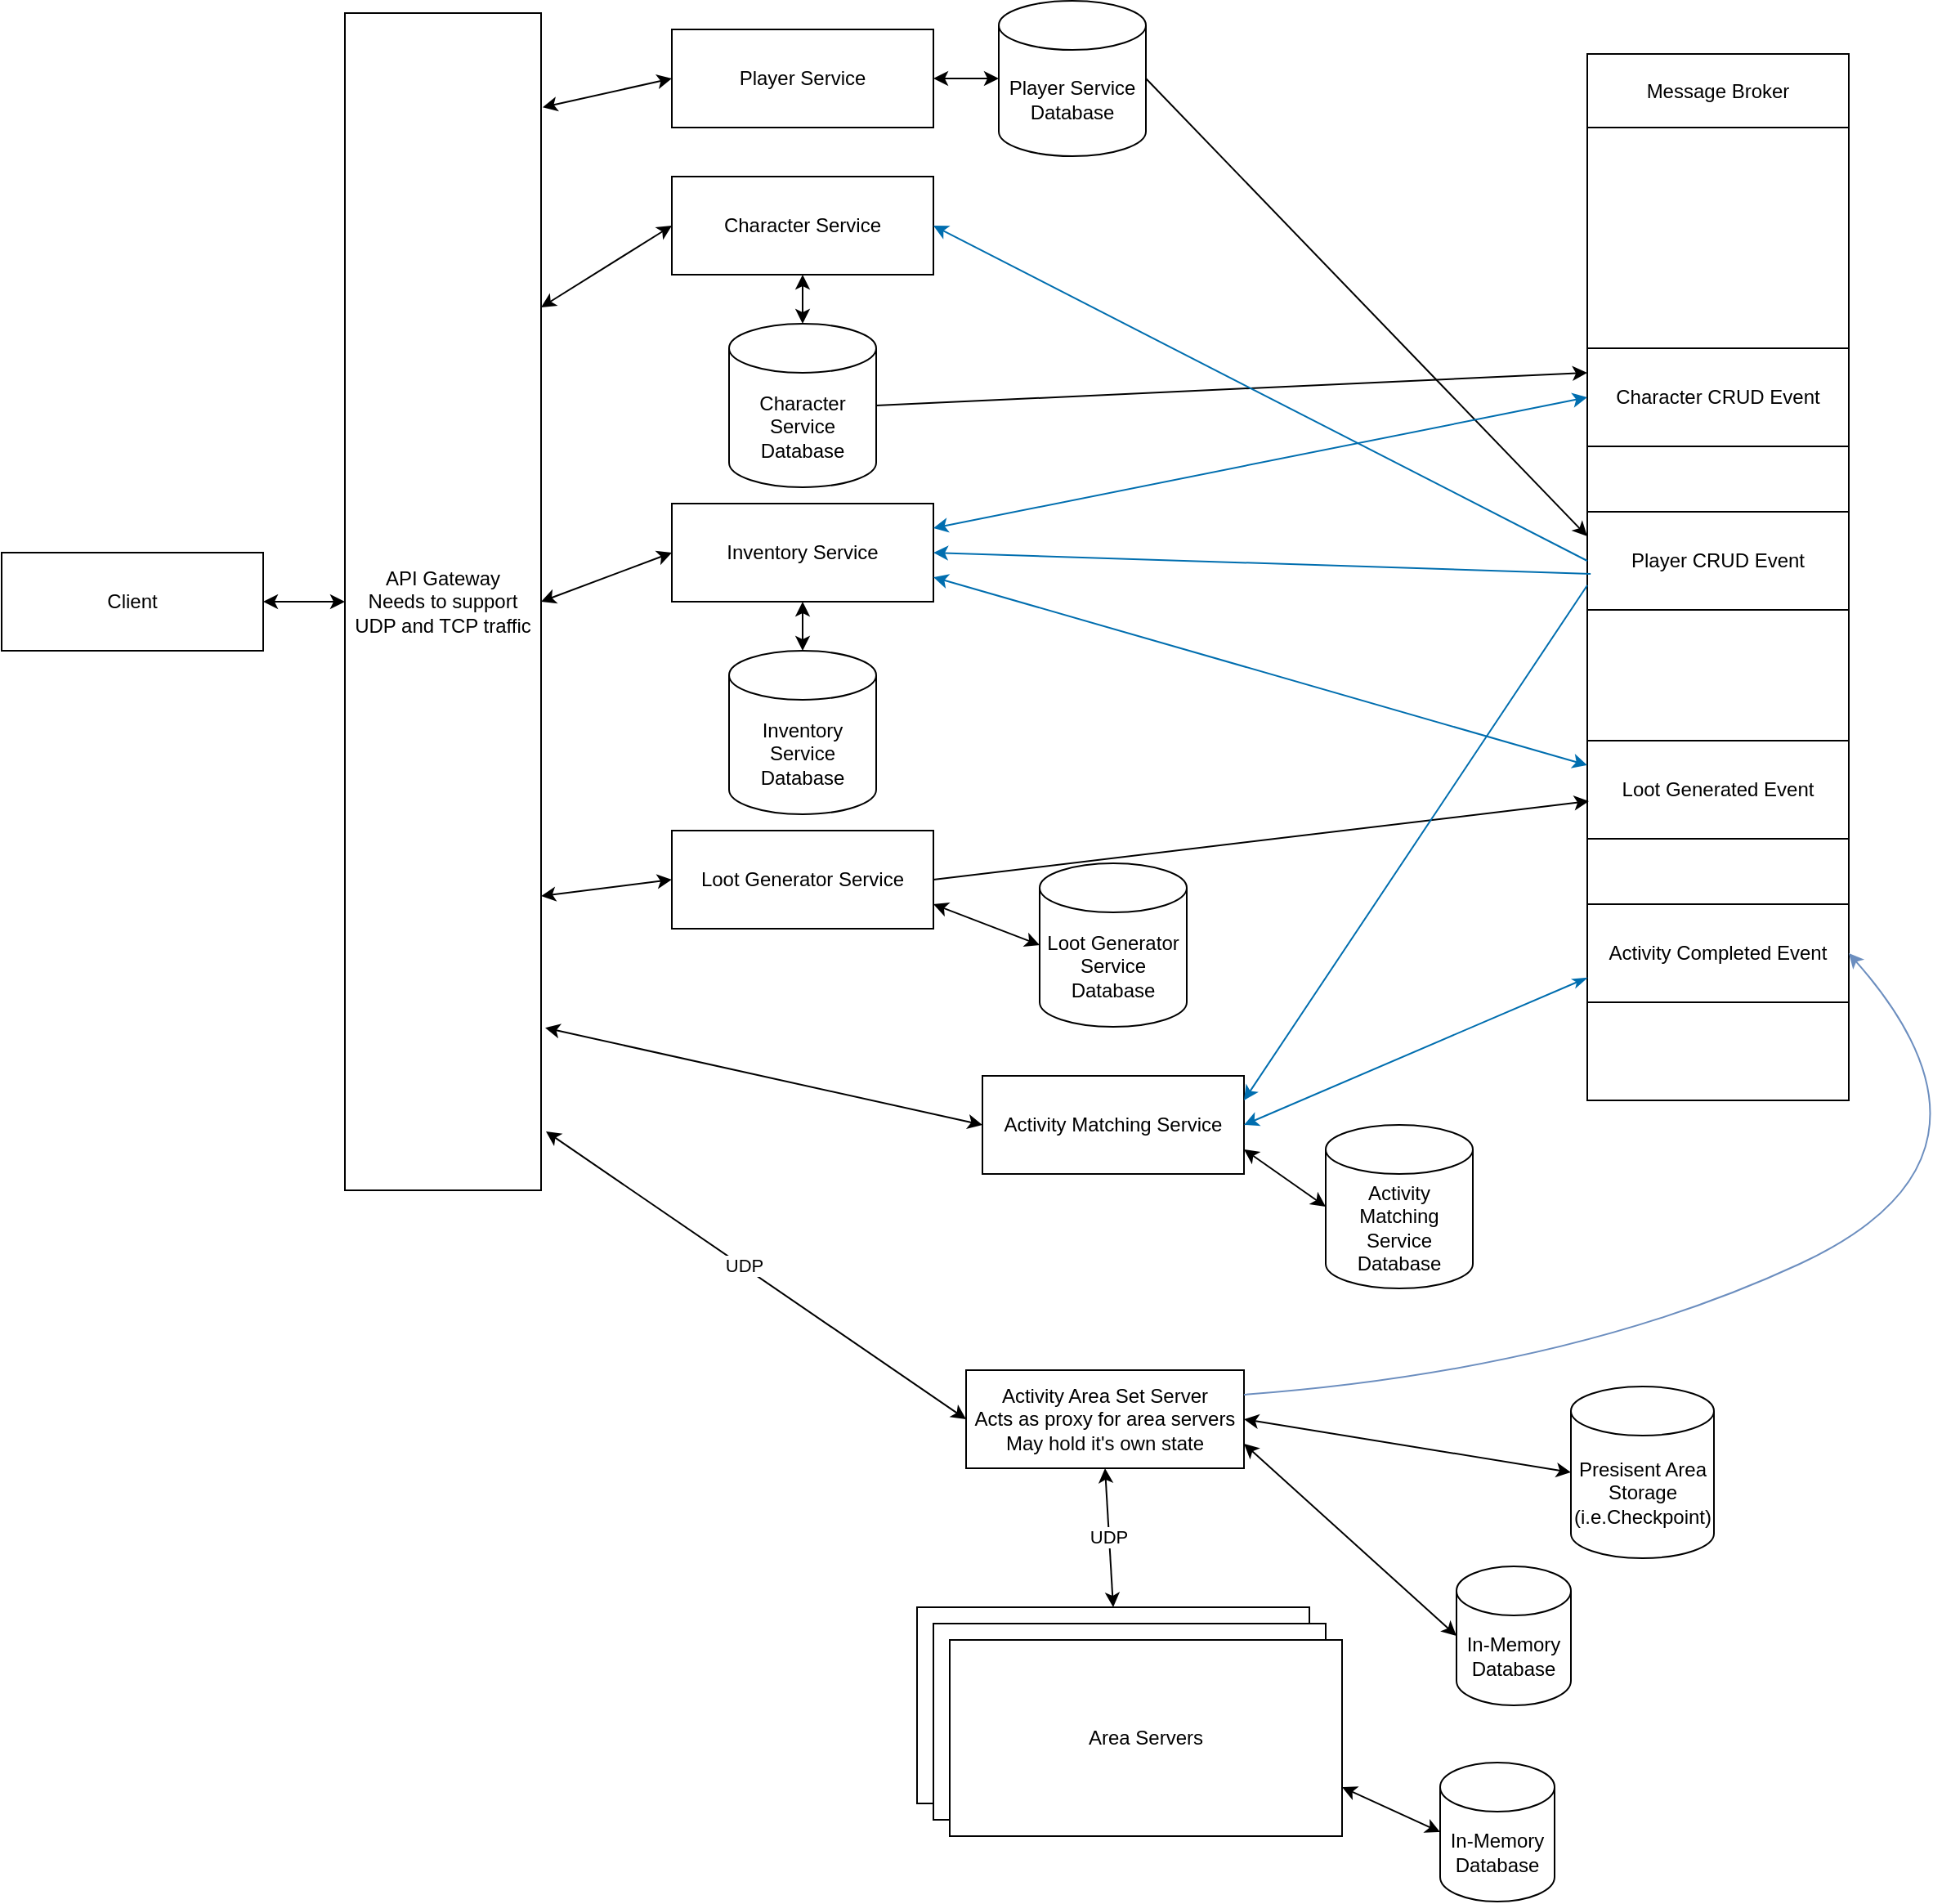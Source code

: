 <mxfile version="24.4.4" type="onedrive">
  <diagram name="Page-1" id="OgfHf2jxD97-w3ylPHJV">
    <mxGraphModel grid="1" page="1" gridSize="10" guides="1" tooltips="1" connect="1" arrows="1" fold="1" pageScale="1" pageWidth="3300" pageHeight="4681" math="0" shadow="0">
      <root>
        <mxCell id="0" />
        <mxCell id="1" parent="0" />
        <mxCell id="36LfEnHS7vdPm_WztUGy-60" value="" style="group" connectable="0" vertex="1" parent="1">
          <mxGeometry x="1080" y="385" width="160" height="655" as="geometry" />
        </mxCell>
        <mxCell id="36LfEnHS7vdPm_WztUGy-59" value="" style="rounded=0;whiteSpace=wrap;html=1;" vertex="1" parent="36LfEnHS7vdPm_WztUGy-60">
          <mxGeometry width="160" height="640" as="geometry" />
        </mxCell>
        <mxCell id="36LfEnHS7vdPm_WztUGy-35" value="Message Broker" style="rounded=0;whiteSpace=wrap;html=1;" vertex="1" parent="36LfEnHS7vdPm_WztUGy-60">
          <mxGeometry width="160" height="45" as="geometry" />
        </mxCell>
        <mxCell id="36LfEnHS7vdPm_WztUGy-40" value="Activity Completed Event" style="rounded=0;whiteSpace=wrap;html=1;" vertex="1" parent="36LfEnHS7vdPm_WztUGy-60">
          <mxGeometry y="520" width="160" height="60" as="geometry" />
        </mxCell>
        <mxCell id="36LfEnHS7vdPm_WztUGy-39" value="Loot Generated Event" style="rounded=0;whiteSpace=wrap;html=1;" vertex="1" parent="36LfEnHS7vdPm_WztUGy-60">
          <mxGeometry y="420" width="160" height="60" as="geometry" />
        </mxCell>
        <mxCell id="36LfEnHS7vdPm_WztUGy-37" value="Character CRUD Event" style="rounded=0;whiteSpace=wrap;html=1;" vertex="1" parent="36LfEnHS7vdPm_WztUGy-60">
          <mxGeometry y="180" width="160" height="60" as="geometry" />
        </mxCell>
        <mxCell id="36LfEnHS7vdPm_WztUGy-36" value="Player CRUD Event" style="rounded=0;whiteSpace=wrap;html=1;" vertex="1" parent="36LfEnHS7vdPm_WztUGy-60">
          <mxGeometry y="280" width="160" height="60" as="geometry" />
        </mxCell>
        <mxCell id="36LfEnHS7vdPm_WztUGy-2" value="&lt;div&gt;API Gateway&lt;br&gt;&lt;/div&gt;Needs to support UDP and TCP traffic" style="rounded=0;whiteSpace=wrap;html=1;" vertex="1" parent="1">
          <mxGeometry x="320" y="360" width="120" height="720" as="geometry" />
        </mxCell>
        <mxCell id="36LfEnHS7vdPm_WztUGy-3" value="" style="endArrow=classic;startArrow=classic;html=1;rounded=0;entryX=0;entryY=0.5;entryDx=0;entryDy=0;exitX=1;exitY=0.5;exitDx=0;exitDy=0;" edge="1" parent="1" source="36LfEnHS7vdPm_WztUGy-10" target="36LfEnHS7vdPm_WztUGy-2">
          <mxGeometry width="50" height="50" relative="1" as="geometry">
            <mxPoint x="180" y="720" as="sourcePoint" />
            <mxPoint x="220" y="650" as="targetPoint" />
          </mxGeometry>
        </mxCell>
        <mxCell id="36LfEnHS7vdPm_WztUGy-4" value="&lt;div&gt;Player Service&lt;/div&gt;" style="rounded=0;whiteSpace=wrap;html=1;" vertex="1" parent="1">
          <mxGeometry x="520" y="370" width="160" height="60" as="geometry" />
        </mxCell>
        <mxCell id="36LfEnHS7vdPm_WztUGy-5" value="Loot Generator Service" style="rounded=0;whiteSpace=wrap;html=1;" vertex="1" parent="1">
          <mxGeometry x="520" y="860" width="160" height="60" as="geometry" />
        </mxCell>
        <mxCell id="36LfEnHS7vdPm_WztUGy-6" value="&lt;div&gt;Character Service&lt;/div&gt;" style="rounded=0;whiteSpace=wrap;html=1;" vertex="1" parent="1">
          <mxGeometry x="520" y="460" width="160" height="60" as="geometry" />
        </mxCell>
        <mxCell id="36LfEnHS7vdPm_WztUGy-8" value="Activity Matching Service" style="rounded=0;whiteSpace=wrap;html=1;" vertex="1" parent="1">
          <mxGeometry x="710" y="1010" width="160" height="60" as="geometry" />
        </mxCell>
        <mxCell id="36LfEnHS7vdPm_WztUGy-9" value="Inventory Service" style="rounded=0;whiteSpace=wrap;html=1;" vertex="1" parent="1">
          <mxGeometry x="520" y="660" width="160" height="60" as="geometry" />
        </mxCell>
        <mxCell id="36LfEnHS7vdPm_WztUGy-10" value="&lt;div&gt;Client&lt;/div&gt;" style="rounded=0;whiteSpace=wrap;html=1;" vertex="1" parent="1">
          <mxGeometry x="110" y="690" width="160" height="60" as="geometry" />
        </mxCell>
        <mxCell id="36LfEnHS7vdPm_WztUGy-11" value="Player Service Database" style="shape=cylinder3;whiteSpace=wrap;html=1;boundedLbl=1;backgroundOutline=1;size=15;" vertex="1" parent="1">
          <mxGeometry x="720" y="352.5" width="90" height="95" as="geometry" />
        </mxCell>
        <mxCell id="36LfEnHS7vdPm_WztUGy-12" value="" style="endArrow=classic;startArrow=classic;html=1;rounded=0;exitX=1;exitY=0.5;exitDx=0;exitDy=0;entryX=0;entryY=0.5;entryDx=0;entryDy=0;entryPerimeter=0;" edge="1" parent="1" source="36LfEnHS7vdPm_WztUGy-4" target="36LfEnHS7vdPm_WztUGy-11">
          <mxGeometry width="50" height="50" relative="1" as="geometry">
            <mxPoint x="630" y="705" as="sourcePoint" />
            <mxPoint x="680" y="655" as="targetPoint" />
          </mxGeometry>
        </mxCell>
        <mxCell id="36LfEnHS7vdPm_WztUGy-15" value="" style="endArrow=classic;startArrow=classic;html=1;rounded=0;exitX=1.008;exitY=0.08;exitDx=0;exitDy=0;entryX=0;entryY=0.5;entryDx=0;entryDy=0;exitPerimeter=0;" edge="1" parent="1" source="36LfEnHS7vdPm_WztUGy-2" target="36LfEnHS7vdPm_WztUGy-4">
          <mxGeometry width="50" height="50" relative="1" as="geometry">
            <mxPoint x="630" y="680" as="sourcePoint" />
            <mxPoint x="680" y="630" as="targetPoint" />
          </mxGeometry>
        </mxCell>
        <mxCell id="36LfEnHS7vdPm_WztUGy-17" value="Character Service Database" style="shape=cylinder3;whiteSpace=wrap;html=1;boundedLbl=1;backgroundOutline=1;size=15;" vertex="1" parent="1">
          <mxGeometry x="555" y="550" width="90" height="100" as="geometry" />
        </mxCell>
        <mxCell id="36LfEnHS7vdPm_WztUGy-18" value="" style="endArrow=classic;startArrow=classic;html=1;rounded=0;exitX=0.5;exitY=1;exitDx=0;exitDy=0;entryX=0.5;entryY=0;entryDx=0;entryDy=0;entryPerimeter=0;" edge="1" parent="1" source="36LfEnHS7vdPm_WztUGy-6" target="36LfEnHS7vdPm_WztUGy-17">
          <mxGeometry width="50" height="50" relative="1" as="geometry">
            <mxPoint x="680" y="575" as="sourcePoint" />
            <mxPoint x="680" y="785" as="targetPoint" />
          </mxGeometry>
        </mxCell>
        <mxCell id="36LfEnHS7vdPm_WztUGy-19" value="" style="endArrow=classic;startArrow=classic;html=1;rounded=0;exitX=1;exitY=0.25;exitDx=0;exitDy=0;entryX=0;entryY=0.5;entryDx=0;entryDy=0;" edge="1" parent="1" source="36LfEnHS7vdPm_WztUGy-2" target="36LfEnHS7vdPm_WztUGy-6">
          <mxGeometry width="50" height="50" relative="1" as="geometry">
            <mxPoint x="700" y="690" as="sourcePoint" />
            <mxPoint x="750" y="640" as="targetPoint" />
          </mxGeometry>
        </mxCell>
        <mxCell id="36LfEnHS7vdPm_WztUGy-26" value="Inventory Service Database" style="shape=cylinder3;whiteSpace=wrap;html=1;boundedLbl=1;backgroundOutline=1;size=15;" vertex="1" parent="1">
          <mxGeometry x="555" y="750" width="90" height="100" as="geometry" />
        </mxCell>
        <mxCell id="36LfEnHS7vdPm_WztUGy-27" value="" style="endArrow=classic;startArrow=classic;html=1;rounded=0;exitX=0.5;exitY=1;exitDx=0;exitDy=0;entryX=0.5;entryY=0;entryDx=0;entryDy=0;entryPerimeter=0;" edge="1" parent="1" source="36LfEnHS7vdPm_WztUGy-9" target="36LfEnHS7vdPm_WztUGy-26">
          <mxGeometry width="50" height="50" relative="1" as="geometry">
            <mxPoint x="680" y="705" as="sourcePoint" />
            <mxPoint x="680" y="915" as="targetPoint" />
          </mxGeometry>
        </mxCell>
        <mxCell id="36LfEnHS7vdPm_WztUGy-28" value="Loot Generator Service Database" style="shape=cylinder3;whiteSpace=wrap;html=1;boundedLbl=1;backgroundOutline=1;size=15;" vertex="1" parent="1">
          <mxGeometry x="745" y="880" width="90" height="100" as="geometry" />
        </mxCell>
        <mxCell id="36LfEnHS7vdPm_WztUGy-29" value="" style="endArrow=classic;startArrow=classic;html=1;rounded=0;exitX=1;exitY=0.75;exitDx=0;exitDy=0;entryX=0;entryY=0.5;entryDx=0;entryDy=0;entryPerimeter=0;" edge="1" parent="1" source="36LfEnHS7vdPm_WztUGy-5" target="36LfEnHS7vdPm_WztUGy-28">
          <mxGeometry width="50" height="50" relative="1" as="geometry">
            <mxPoint x="680" y="835" as="sourcePoint" />
            <mxPoint x="680" y="1045" as="targetPoint" />
          </mxGeometry>
        </mxCell>
        <mxCell id="36LfEnHS7vdPm_WztUGy-30" value="Activity Matching Service Database" style="shape=cylinder3;whiteSpace=wrap;html=1;boundedLbl=1;backgroundOutline=1;size=15;" vertex="1" parent="1">
          <mxGeometry x="920" y="1040" width="90" height="100" as="geometry" />
        </mxCell>
        <mxCell id="36LfEnHS7vdPm_WztUGy-31" value="" style="endArrow=classic;startArrow=classic;html=1;rounded=0;exitX=1;exitY=0.75;exitDx=0;exitDy=0;entryX=0;entryY=0.5;entryDx=0;entryDy=0;entryPerimeter=0;" edge="1" parent="1" source="36LfEnHS7vdPm_WztUGy-8" target="36LfEnHS7vdPm_WztUGy-30">
          <mxGeometry width="50" height="50" relative="1" as="geometry">
            <mxPoint x="680" y="960" as="sourcePoint" />
            <mxPoint x="680" y="1170" as="targetPoint" />
          </mxGeometry>
        </mxCell>
        <mxCell id="36LfEnHS7vdPm_WztUGy-32" value="" style="endArrow=classic;startArrow=classic;html=1;rounded=0;exitX=1;exitY=0.5;exitDx=0;exitDy=0;entryX=0;entryY=0.5;entryDx=0;entryDy=0;" edge="1" parent="1" source="36LfEnHS7vdPm_WztUGy-2" target="36LfEnHS7vdPm_WztUGy-9">
          <mxGeometry width="50" height="50" relative="1" as="geometry">
            <mxPoint x="680" y="790" as="sourcePoint" />
            <mxPoint x="730" y="740" as="targetPoint" />
          </mxGeometry>
        </mxCell>
        <mxCell id="36LfEnHS7vdPm_WztUGy-33" value="" style="endArrow=classic;startArrow=classic;html=1;rounded=0;exitX=1;exitY=0.75;exitDx=0;exitDy=0;entryX=0;entryY=0.5;entryDx=0;entryDy=0;" edge="1" parent="1" source="36LfEnHS7vdPm_WztUGy-2" target="36LfEnHS7vdPm_WztUGy-5">
          <mxGeometry width="50" height="50" relative="1" as="geometry">
            <mxPoint x="680" y="790" as="sourcePoint" />
            <mxPoint x="730" y="740" as="targetPoint" />
          </mxGeometry>
        </mxCell>
        <mxCell id="36LfEnHS7vdPm_WztUGy-34" value="" style="endArrow=classic;startArrow=classic;html=1;rounded=0;entryX=0;entryY=0.5;entryDx=0;entryDy=0;exitX=1.021;exitY=0.862;exitDx=0;exitDy=0;exitPerimeter=0;" edge="1" parent="1" source="36LfEnHS7vdPm_WztUGy-2" target="36LfEnHS7vdPm_WztUGy-8">
          <mxGeometry width="50" height="50" relative="1" as="geometry">
            <mxPoint x="450" y="1020" as="sourcePoint" />
            <mxPoint x="500" y="970" as="targetPoint" />
          </mxGeometry>
        </mxCell>
        <mxCell id="36LfEnHS7vdPm_WztUGy-41" value="" style="endArrow=classic;html=1;rounded=0;exitX=1;exitY=0.5;exitDx=0;exitDy=0;exitPerimeter=0;entryX=0;entryY=0.25;entryDx=0;entryDy=0;" edge="1" parent="1" source="36LfEnHS7vdPm_WztUGy-11" target="36LfEnHS7vdPm_WztUGy-36">
          <mxGeometry width="50" height="50" relative="1" as="geometry">
            <mxPoint x="800" y="790" as="sourcePoint" />
            <mxPoint x="850" y="740" as="targetPoint" />
          </mxGeometry>
        </mxCell>
        <mxCell id="36LfEnHS7vdPm_WztUGy-49" value="" style="endArrow=classic;html=1;rounded=0;exitX=1;exitY=0.5;exitDx=0;exitDy=0;exitPerimeter=0;entryX=0;entryY=0.25;entryDx=0;entryDy=0;" edge="1" parent="1" source="36LfEnHS7vdPm_WztUGy-17" target="36LfEnHS7vdPm_WztUGy-37">
          <mxGeometry width="50" height="50" relative="1" as="geometry">
            <mxPoint x="870" y="800" as="sourcePoint" />
            <mxPoint x="920" y="750" as="targetPoint" />
          </mxGeometry>
        </mxCell>
        <mxCell id="36LfEnHS7vdPm_WztUGy-51" value="" style="endArrow=classic;html=1;rounded=0;exitX=1;exitY=0.5;exitDx=0;exitDy=0;entryX=0.006;entryY=0.617;entryDx=0;entryDy=0;entryPerimeter=0;" edge="1" parent="1" source="36LfEnHS7vdPm_WztUGy-5" target="36LfEnHS7vdPm_WztUGy-39">
          <mxGeometry width="50" height="50" relative="1" as="geometry">
            <mxPoint x="870" y="910" as="sourcePoint" />
            <mxPoint x="920" y="860" as="targetPoint" />
          </mxGeometry>
        </mxCell>
        <mxCell id="36LfEnHS7vdPm_WztUGy-52" value="" style="endArrow=classic;html=1;rounded=0;exitX=0;exitY=0.75;exitDx=0;exitDy=0;fillColor=#1ba1e2;strokeColor=#006EAF;entryX=1;entryY=0.5;entryDx=0;entryDy=0;startArrow=classicThin;startFill=1;" edge="1" parent="1" source="36LfEnHS7vdPm_WztUGy-40" target="36LfEnHS7vdPm_WztUGy-8">
          <mxGeometry width="50" height="50" relative="1" as="geometry">
            <mxPoint x="870" y="910" as="sourcePoint" />
            <mxPoint x="890" y="900" as="targetPoint" />
          </mxGeometry>
        </mxCell>
        <mxCell id="36LfEnHS7vdPm_WztUGy-53" value="" style="endArrow=classic;html=1;rounded=0;exitX=0;exitY=0.25;exitDx=0;exitDy=0;fillColor=#1ba1e2;strokeColor=#006EAF;entryX=1;entryY=0.75;entryDx=0;entryDy=0;startArrow=classic;startFill=1;" edge="1" parent="1" source="36LfEnHS7vdPm_WztUGy-39" target="36LfEnHS7vdPm_WztUGy-9">
          <mxGeometry width="50" height="50" relative="1" as="geometry">
            <mxPoint x="990" y="760" as="sourcePoint" />
            <mxPoint x="830" y="730" as="targetPoint" />
          </mxGeometry>
        </mxCell>
        <mxCell id="36LfEnHS7vdPm_WztUGy-55" value="" style="endArrow=classic;html=1;rounded=0;fillColor=#1ba1e2;strokeColor=#006EAF;entryX=1;entryY=0.5;entryDx=0;entryDy=0;exitX=0.013;exitY=0.633;exitDx=0;exitDy=0;exitPerimeter=0;" edge="1" parent="1" source="36LfEnHS7vdPm_WztUGy-36" target="36LfEnHS7vdPm_WztUGy-9">
          <mxGeometry width="50" height="50" relative="1" as="geometry">
            <mxPoint x="1000" y="450" as="sourcePoint" />
            <mxPoint x="820" y="675" as="targetPoint" />
          </mxGeometry>
        </mxCell>
        <mxCell id="36LfEnHS7vdPm_WztUGy-58" value="" style="endArrow=classic;html=1;rounded=0;fillColor=#1ba1e2;strokeColor=#006EAF;exitX=0;exitY=0.5;exitDx=0;exitDy=0;entryX=1;entryY=0.25;entryDx=0;entryDy=0;startArrow=classic;startFill=1;" edge="1" parent="1" source="36LfEnHS7vdPm_WztUGy-37" target="36LfEnHS7vdPm_WztUGy-9">
          <mxGeometry width="50" height="50" relative="1" as="geometry">
            <mxPoint x="1000" y="570" as="sourcePoint" />
            <mxPoint x="820" y="705" as="targetPoint" />
          </mxGeometry>
        </mxCell>
        <mxCell id="36LfEnHS7vdPm_WztUGy-61" value="" style="endArrow=classic;html=1;rounded=0;entryX=1;entryY=0.5;entryDx=0;entryDy=0;exitX=0;exitY=0.5;exitDx=0;exitDy=0;fillColor=#1ba1e2;strokeColor=#006EAF;" edge="1" parent="1" source="36LfEnHS7vdPm_WztUGy-36" target="36LfEnHS7vdPm_WztUGy-6">
          <mxGeometry width="50" height="50" relative="1" as="geometry">
            <mxPoint x="760" y="780" as="sourcePoint" />
            <mxPoint x="810" y="730" as="targetPoint" />
          </mxGeometry>
        </mxCell>
        <mxCell id="36LfEnHS7vdPm_WztUGy-62" value="" style="endArrow=classic;html=1;rounded=0;entryX=1;entryY=0.25;entryDx=0;entryDy=0;exitX=0;exitY=0.75;exitDx=0;exitDy=0;fillColor=#1ba1e2;strokeColor=#006EAF;" edge="1" parent="1" source="36LfEnHS7vdPm_WztUGy-36" target="36LfEnHS7vdPm_WztUGy-8">
          <mxGeometry width="50" height="50" relative="1" as="geometry">
            <mxPoint x="1000" y="600" as="sourcePoint" />
            <mxPoint x="810" y="730" as="targetPoint" />
          </mxGeometry>
        </mxCell>
        <mxCell id="OVY0arfxroSMeuFRClUw-1" value="" style="group;rotation=90;" connectable="0" vertex="1" parent="1">
          <mxGeometry x="980" y="1420.0" width="90" height="95" as="geometry" />
        </mxCell>
        <mxCell id="OVY0arfxroSMeuFRClUw-4" value="In-Memory Database " style="shape=cylinder3;whiteSpace=wrap;html=1;boundedLbl=1;backgroundOutline=1;size=15;" vertex="1" parent="OVY0arfxroSMeuFRClUw-1">
          <mxGeometry x="10" y="10" width="70" height="85" as="geometry" />
        </mxCell>
        <mxCell id="OVY0arfxroSMeuFRClUw-5" value="" style="endArrow=classic;startArrow=classic;html=1;rounded=0;entryX=0;entryY=0.5;entryDx=0;entryDy=0;entryPerimeter=0;exitX=1;exitY=0.75;exitDx=0;exitDy=0;" edge="1" parent="1" source="OVY0arfxroSMeuFRClUw-9" target="OVY0arfxroSMeuFRClUw-4">
          <mxGeometry width="50" height="50" relative="1" as="geometry">
            <mxPoint x="1150" y="1622.1" as="sourcePoint" />
            <mxPoint x="1080" y="1604.6" as="targetPoint" />
          </mxGeometry>
        </mxCell>
        <mxCell id="OVY0arfxroSMeuFRClUw-6" value="" style="rounded=0;whiteSpace=wrap;html=1;align=center;" vertex="1" parent="1">
          <mxGeometry x="670" y="1335" width="240" height="120" as="geometry" />
        </mxCell>
        <mxCell id="OVY0arfxroSMeuFRClUw-8" value="" style="rounded=0;whiteSpace=wrap;html=1;align=center;" vertex="1" parent="1">
          <mxGeometry x="680" y="1345" width="240" height="120" as="geometry" />
        </mxCell>
        <mxCell id="OVY0arfxroSMeuFRClUw-9" value="Area Servers" style="rounded=0;whiteSpace=wrap;html=1;align=center;" vertex="1" parent="1">
          <mxGeometry x="690" y="1355" width="240" height="120" as="geometry" />
        </mxCell>
        <mxCell id="OVY0arfxroSMeuFRClUw-10" value="Activity Area Set Server&lt;br&gt;Acts as proxy for area servers&lt;br&gt;May hold it&#39;s own state" style="rounded=0;whiteSpace=wrap;html=1;" vertex="1" parent="1">
          <mxGeometry x="700" y="1190" width="170" height="60" as="geometry" />
        </mxCell>
        <mxCell id="OVY0arfxroSMeuFRClUw-11" value="" style="endArrow=classic;startArrow=classic;html=1;rounded=0;entryX=0.5;entryY=1;entryDx=0;entryDy=0;exitX=0.5;exitY=0;exitDx=0;exitDy=0;" edge="1" parent="1" source="OVY0arfxroSMeuFRClUw-6" target="OVY0arfxroSMeuFRClUw-10">
          <mxGeometry width="50" height="50" relative="1" as="geometry">
            <mxPoint x="960" y="1470" as="sourcePoint" />
            <mxPoint x="1010" y="1420" as="targetPoint" />
          </mxGeometry>
        </mxCell>
        <mxCell id="OVY0arfxroSMeuFRClUw-12" value="&lt;div&gt;UDP&lt;/div&gt;" style="edgeLabel;html=1;align=center;verticalAlign=middle;resizable=0;points=[];" connectable="0" vertex="1" parent="OVY0arfxroSMeuFRClUw-11">
          <mxGeometry x="0.016" y="1" relative="1" as="geometry">
            <mxPoint as="offset" />
          </mxGeometry>
        </mxCell>
        <mxCell id="OVY0arfxroSMeuFRClUw-13" value="" style="group" connectable="0" vertex="1" parent="1">
          <mxGeometry x="990" y="1300" width="90" height="95" as="geometry" />
        </mxCell>
        <mxCell id="OVY0arfxroSMeuFRClUw-16" value="In-Memory Database " style="shape=cylinder3;whiteSpace=wrap;html=1;boundedLbl=1;backgroundOutline=1;size=15;" vertex="1" parent="OVY0arfxroSMeuFRClUw-13">
          <mxGeometry x="10" y="10" width="70" height="85" as="geometry" />
        </mxCell>
        <mxCell id="OVY0arfxroSMeuFRClUw-17" value="" style="endArrow=classic;startArrow=classic;html=1;rounded=0;entryX=0;entryY=0.5;entryDx=0;entryDy=0;entryPerimeter=0;exitX=1;exitY=0.75;exitDx=0;exitDy=0;" edge="1" parent="1" source="OVY0arfxroSMeuFRClUw-10" target="OVY0arfxroSMeuFRClUw-16">
          <mxGeometry width="50" height="50" relative="1" as="geometry">
            <mxPoint x="960" y="1470" as="sourcePoint" />
            <mxPoint x="1040" y="1427.5" as="targetPoint" />
          </mxGeometry>
        </mxCell>
        <mxCell id="OVY0arfxroSMeuFRClUw-19" value="" style="endArrow=classic;startArrow=classic;html=1;rounded=0;exitX=1;exitY=0.5;exitDx=0;exitDy=0;entryX=0;entryY=0.5;entryDx=0;entryDy=0;entryPerimeter=0;" edge="1" parent="1" source="OVY0arfxroSMeuFRClUw-10" target="OVY0arfxroSMeuFRClUw-20">
          <mxGeometry width="50" height="50" relative="1" as="geometry">
            <mxPoint x="1100" y="1460" as="sourcePoint" />
            <mxPoint x="1060" y="1330" as="targetPoint" />
          </mxGeometry>
        </mxCell>
        <mxCell id="OVY0arfxroSMeuFRClUw-20" value="Presisent Area Storage&lt;br&gt;(i.e.Checkpoint)" style="shape=cylinder3;whiteSpace=wrap;html=1;boundedLbl=1;backgroundOutline=1;size=15;" vertex="1" parent="1">
          <mxGeometry x="1070" y="1200" width="87.5" height="105" as="geometry" />
        </mxCell>
        <mxCell id="dqcGfSOjbVfvCsejODUo-1" value="" style="curved=1;endArrow=classic;html=1;rounded=0;exitX=1;exitY=0.25;exitDx=0;exitDy=0;entryX=1;entryY=0.5;entryDx=0;entryDy=0;fillColor=#dae8fc;strokeColor=#6c8ebf;" edge="1" parent="1" source="OVY0arfxroSMeuFRClUw-10" target="36LfEnHS7vdPm_WztUGy-40">
          <mxGeometry width="50" height="50" relative="1" as="geometry">
            <mxPoint x="900" y="1290" as="sourcePoint" />
            <mxPoint x="1230" y="1060" as="targetPoint" />
            <Array as="points">
              <mxPoint x="1070" y="1190" />
              <mxPoint x="1350" y="1060" />
            </Array>
          </mxGeometry>
        </mxCell>
        <mxCell id="dqcGfSOjbVfvCsejODUo-2" value="" style="endArrow=classic;html=1;rounded=0;entryX=1.025;entryY=0.95;entryDx=0;entryDy=0;entryPerimeter=0;exitX=0;exitY=0.5;exitDx=0;exitDy=0;startArrow=classic;startFill=1;fillColor=#dae8fc;strokeColor=#000000;" edge="1" parent="1" source="OVY0arfxroSMeuFRClUw-10" target="36LfEnHS7vdPm_WztUGy-2">
          <mxGeometry width="50" height="50" relative="1" as="geometry">
            <mxPoint x="750" y="1270" as="sourcePoint" />
            <mxPoint x="800" y="1220" as="targetPoint" />
          </mxGeometry>
        </mxCell>
        <mxCell id="dqcGfSOjbVfvCsejODUo-3" value="UDP" style="edgeLabel;html=1;align=center;verticalAlign=middle;resizable=0;points=[];" connectable="0" vertex="1" parent="dqcGfSOjbVfvCsejODUo-2">
          <mxGeometry x="0.058" relative="1" as="geometry">
            <mxPoint y="-1" as="offset" />
          </mxGeometry>
        </mxCell>
      </root>
    </mxGraphModel>
  </diagram>
</mxfile>
